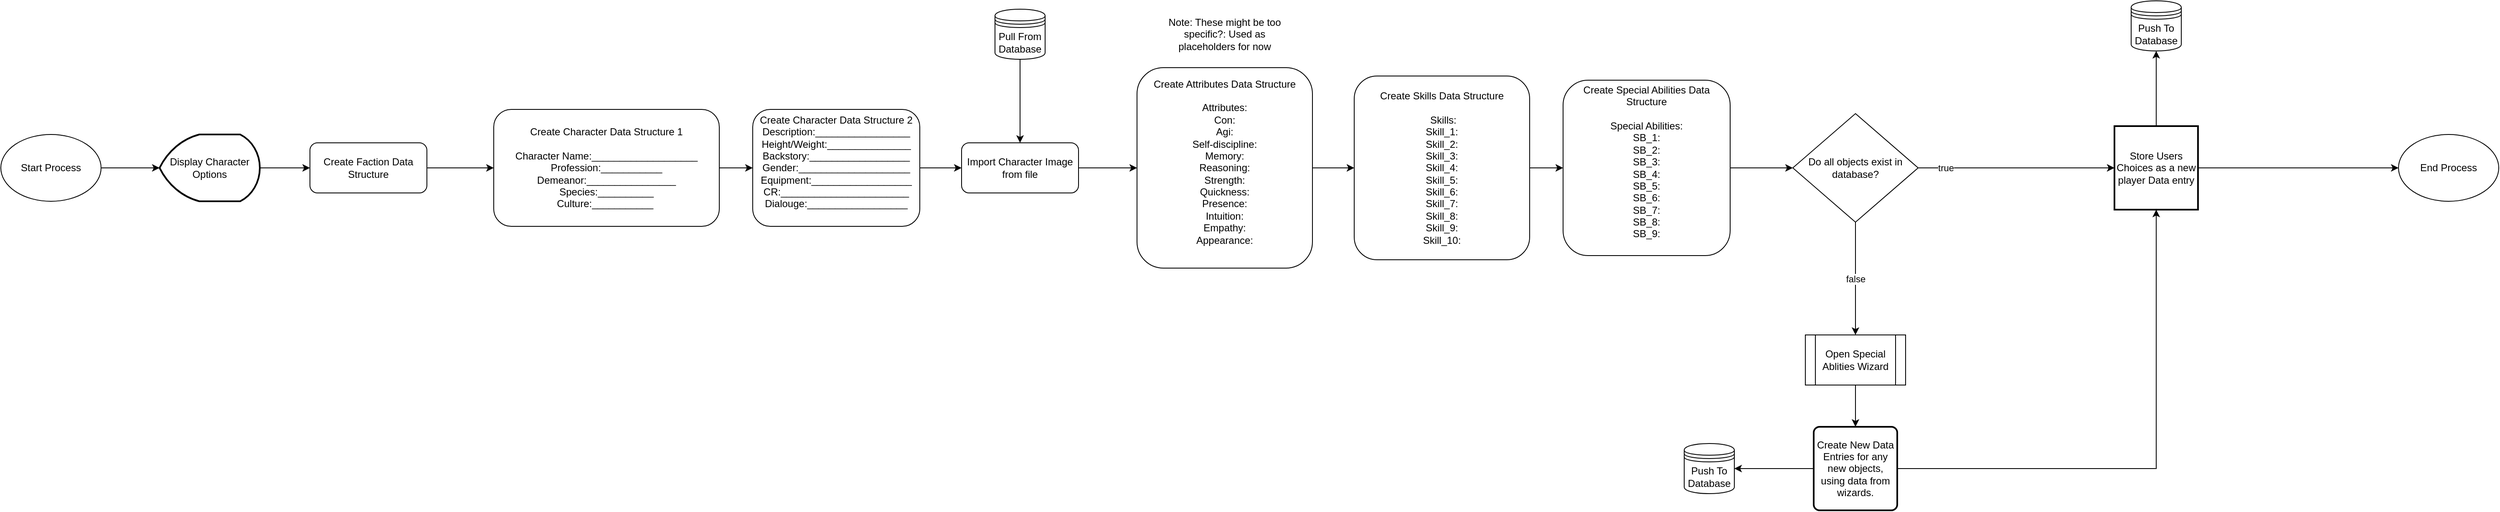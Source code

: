 <mxfile version="20.3.0" type="device"><diagram id="j9d7ekKyi2tb7DcC3AJL" name="Page-1"><mxGraphModel dx="1315" dy="1798" grid="1" gridSize="10" guides="1" tooltips="1" connect="1" arrows="1" fold="1" page="1" pageScale="1" pageWidth="850" pageHeight="1100" math="0" shadow="0"><root><mxCell id="0"/><mxCell id="1" parent="0"/><mxCell id="0GbO6BmHJAj75RWQiOiC-3" style="edgeStyle=orthogonalEdgeStyle;rounded=0;orthogonalLoop=1;jettySize=auto;html=1;" parent="1" source="0GbO6BmHJAj75RWQiOiC-1" target="0GbO6BmHJAj75RWQiOiC-2" edge="1"><mxGeometry relative="1" as="geometry"/></mxCell><mxCell id="0GbO6BmHJAj75RWQiOiC-1" value="Start Process" style="ellipse;whiteSpace=wrap;html=1;" parent="1" vertex="1"><mxGeometry x="30" y="80" width="120" height="80" as="geometry"/></mxCell><mxCell id="Taqpfahhx_EJIvr2_Hkh-5" style="edgeStyle=orthogonalEdgeStyle;rounded=0;orthogonalLoop=1;jettySize=auto;html=1;exitX=1;exitY=0.5;exitDx=0;exitDy=0;exitPerimeter=0;entryX=0;entryY=0.5;entryDx=0;entryDy=0;" parent="1" source="0GbO6BmHJAj75RWQiOiC-2" target="Taqpfahhx_EJIvr2_Hkh-4" edge="1"><mxGeometry relative="1" as="geometry"/></mxCell><mxCell id="0GbO6BmHJAj75RWQiOiC-2" value="Display Character Options" style="strokeWidth=2;html=1;shape=mxgraph.flowchart.display;whiteSpace=wrap;" parent="1" vertex="1"><mxGeometry x="220" y="80" width="120" height="80" as="geometry"/></mxCell><mxCell id="0GbO6BmHJAj75RWQiOiC-18" style="edgeStyle=orthogonalEdgeStyle;rounded=0;orthogonalLoop=1;jettySize=auto;html=1;" parent="1" source="0GbO6BmHJAj75RWQiOiC-5" target="0GbO6BmHJAj75RWQiOiC-19" edge="1"><mxGeometry relative="1" as="geometry"><mxPoint x="2090" y="120" as="targetPoint"/></mxGeometry></mxCell><mxCell id="0GbO6BmHJAj75RWQiOiC-24" style="edgeStyle=orthogonalEdgeStyle;rounded=0;orthogonalLoop=1;jettySize=auto;html=1;exitX=0.5;exitY=0;exitDx=0;exitDy=0;entryX=0.5;entryY=1;entryDx=0;entryDy=0;" parent="1" source="0GbO6BmHJAj75RWQiOiC-5" target="0GbO6BmHJAj75RWQiOiC-22" edge="1"><mxGeometry relative="1" as="geometry"/></mxCell><mxCell id="0GbO6BmHJAj75RWQiOiC-5" value="Store Users Choices as a new player Data entry" style="rounded=1;whiteSpace=wrap;html=1;absoluteArcSize=1;arcSize=0;strokeWidth=2;" parent="1" vertex="1"><mxGeometry x="2560" y="70" width="100" height="100" as="geometry"/></mxCell><mxCell id="0GbO6BmHJAj75RWQiOiC-11" style="edgeStyle=orthogonalEdgeStyle;rounded=0;orthogonalLoop=1;jettySize=auto;html=1;entryX=0;entryY=0.5;entryDx=0;entryDy=0;" parent="1" source="0GbO6BmHJAj75RWQiOiC-6" target="0GbO6BmHJAj75RWQiOiC-7" edge="1"><mxGeometry relative="1" as="geometry"/></mxCell><mxCell id="0GbO6BmHJAj75RWQiOiC-6" value="Create Character Data Structure 1&lt;br&gt;&lt;br&gt;&lt;div&gt;Character Name:___________________&lt;/div&gt;&lt;div&gt;Profession:___________&lt;/div&gt;&lt;div&gt;Demeanor:________________&lt;/div&gt;&lt;div&gt;Species:__________&lt;/div&gt;&lt;span&gt;Culture:___________&lt;/span&gt;&amp;nbsp;&lt;br&gt;" style="rounded=1;whiteSpace=wrap;html=1;" parent="1" vertex="1"><mxGeometry x="620" y="50" width="270" height="140" as="geometry"/></mxCell><mxCell id="Taqpfahhx_EJIvr2_Hkh-9" style="edgeStyle=orthogonalEdgeStyle;rounded=0;orthogonalLoop=1;jettySize=auto;html=1;exitX=1;exitY=0.5;exitDx=0;exitDy=0;" parent="1" source="0GbO6BmHJAj75RWQiOiC-7" target="Taqpfahhx_EJIvr2_Hkh-8" edge="1"><mxGeometry relative="1" as="geometry"/></mxCell><mxCell id="0GbO6BmHJAj75RWQiOiC-7" value="Create Character Data Structure 2&lt;br&gt;&lt;div&gt;Description:_________________&lt;/div&gt;&lt;div&gt;Height/Weight:_______________&lt;/div&gt;&lt;div&gt;Backstory:__________________&lt;/div&gt;&lt;div&gt;Gender:____________________&lt;/div&gt;&lt;div&gt;Equipment:__________________&lt;/div&gt;&lt;div&gt;CR:_______________________&lt;/div&gt;&lt;div&gt;Dialouge:__________________&lt;/div&gt;&amp;nbsp;" style="rounded=1;whiteSpace=wrap;html=1;" parent="1" vertex="1"><mxGeometry x="930" y="50" width="200" height="140" as="geometry"/></mxCell><mxCell id="0GbO6BmHJAj75RWQiOiC-13" style="edgeStyle=orthogonalEdgeStyle;rounded=0;orthogonalLoop=1;jettySize=auto;html=1;" parent="1" source="0GbO6BmHJAj75RWQiOiC-8" target="0GbO6BmHJAj75RWQiOiC-10" edge="1"><mxGeometry relative="1" as="geometry"/></mxCell><mxCell id="0GbO6BmHJAj75RWQiOiC-8" value="Create Attributes Data Structure&lt;br&gt;&lt;br&gt;&lt;div&gt;Attributes:&lt;/div&gt;&lt;div&gt;Con:&lt;/div&gt;&lt;div&gt;Agi:&lt;/div&gt;&lt;div&gt;Self-discipline:&lt;/div&gt;&lt;div&gt;Memory:&lt;/div&gt;&lt;div&gt;Reasoning:&lt;/div&gt;&lt;div&gt;Strength:&lt;/div&gt;&lt;div&gt;Quickness:&lt;/div&gt;&lt;div&gt;Presence:&lt;/div&gt;&lt;div&gt;Intuition:&lt;/div&gt;&lt;div&gt;Empathy:&lt;/div&gt;&lt;div&gt;Appearance:&lt;/div&gt;&amp;nbsp;" style="rounded=1;whiteSpace=wrap;html=1;" parent="1" vertex="1"><mxGeometry x="1390" width="210" height="240" as="geometry"/></mxCell><mxCell id="0GbO6BmHJAj75RWQiOiC-27" style="edgeStyle=orthogonalEdgeStyle;rounded=0;orthogonalLoop=1;jettySize=auto;html=1;exitX=1;exitY=0.5;exitDx=0;exitDy=0;entryX=0;entryY=0.5;entryDx=0;entryDy=0;" parent="1" source="0GbO6BmHJAj75RWQiOiC-9" target="0GbO6BmHJAj75RWQiOiC-26" edge="1"><mxGeometry relative="1" as="geometry"><mxPoint x="2125" y="120" as="targetPoint"/></mxGeometry></mxCell><mxCell id="0GbO6BmHJAj75RWQiOiC-9" value="Create Special Abilities Data Structure&lt;br&gt;&lt;br&gt;&lt;div&gt;Special Abilities:&lt;/div&gt;&lt;div&gt;SB_1:&lt;/div&gt;&lt;div&gt;SB_2:&lt;/div&gt;&lt;div&gt;SB_3:&lt;/div&gt;&lt;div&gt;SB_4:&lt;/div&gt;&lt;div&gt;SB_5:&lt;/div&gt;&lt;div&gt;SB_6:&lt;/div&gt;&lt;div&gt;SB_7:&lt;/div&gt;&lt;div&gt;SB_8:&lt;/div&gt;&lt;div&gt;SB_9:&lt;/div&gt;&amp;nbsp;" style="rounded=1;whiteSpace=wrap;html=1;" parent="1" vertex="1"><mxGeometry x="1900" y="15" width="200" height="210" as="geometry"/></mxCell><mxCell id="0GbO6BmHJAj75RWQiOiC-14" style="edgeStyle=orthogonalEdgeStyle;rounded=0;orthogonalLoop=1;jettySize=auto;html=1;" parent="1" source="0GbO6BmHJAj75RWQiOiC-10" target="0GbO6BmHJAj75RWQiOiC-9" edge="1"><mxGeometry relative="1" as="geometry"/></mxCell><mxCell id="0GbO6BmHJAj75RWQiOiC-10" value="Create Skills Data Structure&lt;br&gt;&lt;br&gt;&amp;nbsp;&lt;span&gt;Skills:&lt;/span&gt;&lt;div&gt;Skill_1:&lt;/div&gt;&lt;div&gt;Skill_2:&lt;/div&gt;&lt;div&gt;Skill_3:&lt;/div&gt;&lt;div&gt;Skill_4:&lt;/div&gt;&lt;div&gt;Skill_5:&lt;/div&gt;&lt;div&gt;Skill_6:&lt;/div&gt;&lt;div&gt;Skill_7:&lt;/div&gt;&lt;div&gt;Skill_8:&lt;/div&gt;&lt;div&gt;Skill_9:&lt;/div&gt;&lt;div&gt;Skill_10:&lt;/div&gt;" style="rounded=1;whiteSpace=wrap;html=1;arcSize=13;" parent="1" vertex="1"><mxGeometry x="1650" y="10" width="210" height="220" as="geometry"/></mxCell><mxCell id="0GbO6BmHJAj75RWQiOiC-19" value="End Process" style="ellipse;whiteSpace=wrap;html=1;" parent="1" vertex="1"><mxGeometry x="2900" y="80" width="120" height="80" as="geometry"/></mxCell><mxCell id="0GbO6BmHJAj75RWQiOiC-22" value="Push To&lt;br&gt;Database" style="shape=datastore;whiteSpace=wrap;html=1;" parent="1" vertex="1"><mxGeometry x="2580" y="-80" width="60" height="60" as="geometry"/></mxCell><mxCell id="0GbO6BmHJAj75RWQiOiC-28" value="false" style="edgeStyle=orthogonalEdgeStyle;rounded=0;orthogonalLoop=1;jettySize=auto;html=1;entryX=0.5;entryY=0;entryDx=0;entryDy=0;" parent="1" source="0GbO6BmHJAj75RWQiOiC-26" target="0GbO6BmHJAj75RWQiOiC-34" edge="1"><mxGeometry relative="1" as="geometry"><mxPoint x="1885" y="270" as="targetPoint"/></mxGeometry></mxCell><mxCell id="0GbO6BmHJAj75RWQiOiC-29" value="true" style="edgeStyle=orthogonalEdgeStyle;rounded=0;orthogonalLoop=1;jettySize=auto;html=1;exitX=1;exitY=0.5;exitDx=0;exitDy=0;" parent="1" source="0GbO6BmHJAj75RWQiOiC-26" target="0GbO6BmHJAj75RWQiOiC-5" edge="1"><mxGeometry relative="1" as="geometry"><Array as="points"><mxPoint x="2240" y="120"/><mxPoint x="2240" y="120"/></Array></mxGeometry></mxCell><mxCell id="0GbO6BmHJAj75RWQiOiC-26" value="Do all objects exist in database?" style="rhombus;whiteSpace=wrap;html=1;" parent="1" vertex="1"><mxGeometry x="2175" y="55" width="150" height="130" as="geometry"/></mxCell><mxCell id="0GbO6BmHJAj75RWQiOiC-39" style="edgeStyle=orthogonalEdgeStyle;rounded=0;orthogonalLoop=1;jettySize=auto;html=1;entryX=1;entryY=0.5;entryDx=0;entryDy=0;" parent="1" source="0GbO6BmHJAj75RWQiOiC-33" target="0GbO6BmHJAj75RWQiOiC-38" edge="1"><mxGeometry relative="1" as="geometry"/></mxCell><mxCell id="0GbO6BmHJAj75RWQiOiC-40" style="edgeStyle=orthogonalEdgeStyle;rounded=0;orthogonalLoop=1;jettySize=auto;html=1;entryX=0.5;entryY=1;entryDx=0;entryDy=0;" parent="1" source="0GbO6BmHJAj75RWQiOiC-33" target="0GbO6BmHJAj75RWQiOiC-5" edge="1"><mxGeometry relative="1" as="geometry"/></mxCell><mxCell id="0GbO6BmHJAj75RWQiOiC-33" value="Create New Data Entries for any new objects, using data from wizards." style="rounded=1;whiteSpace=wrap;html=1;absoluteArcSize=1;arcSize=14;strokeWidth=2;" parent="1" vertex="1"><mxGeometry x="2200" y="430" width="100" height="100" as="geometry"/></mxCell><mxCell id="0GbO6BmHJAj75RWQiOiC-37" style="edgeStyle=orthogonalEdgeStyle;rounded=0;orthogonalLoop=1;jettySize=auto;html=1;exitX=0.5;exitY=1;exitDx=0;exitDy=0;entryX=0.5;entryY=0;entryDx=0;entryDy=0;" parent="1" source="0GbO6BmHJAj75RWQiOiC-34" target="0GbO6BmHJAj75RWQiOiC-33" edge="1"><mxGeometry relative="1" as="geometry"/></mxCell><mxCell id="0GbO6BmHJAj75RWQiOiC-34" value="Open Special Ablities Wizard" style="shape=process;whiteSpace=wrap;html=1;backgroundOutline=1;" parent="1" vertex="1"><mxGeometry x="2190" y="320" width="120" height="60" as="geometry"/></mxCell><mxCell id="0GbO6BmHJAj75RWQiOiC-38" value="Push To&lt;br&gt;Database" style="shape=datastore;whiteSpace=wrap;html=1;" parent="1" vertex="1"><mxGeometry x="2045" y="450" width="60" height="60" as="geometry"/></mxCell><mxCell id="Taqpfahhx_EJIvr2_Hkh-7" value="" style="edgeStyle=orthogonalEdgeStyle;rounded=0;orthogonalLoop=1;jettySize=auto;html=1;" parent="1" source="Taqpfahhx_EJIvr2_Hkh-4" target="0GbO6BmHJAj75RWQiOiC-6" edge="1"><mxGeometry relative="1" as="geometry"/></mxCell><mxCell id="Taqpfahhx_EJIvr2_Hkh-4" value="Create Faction Data Structure" style="rounded=1;whiteSpace=wrap;html=1;" parent="1" vertex="1"><mxGeometry x="400" y="90" width="140" height="60" as="geometry"/></mxCell><mxCell id="Taqpfahhx_EJIvr2_Hkh-10" style="edgeStyle=orthogonalEdgeStyle;rounded=0;orthogonalLoop=1;jettySize=auto;html=1;" parent="1" source="Taqpfahhx_EJIvr2_Hkh-8" target="0GbO6BmHJAj75RWQiOiC-8" edge="1"><mxGeometry relative="1" as="geometry"/></mxCell><mxCell id="Taqpfahhx_EJIvr2_Hkh-8" value="Import Character Image from file" style="rounded=1;whiteSpace=wrap;html=1;" parent="1" vertex="1"><mxGeometry x="1180" y="90" width="140" height="60" as="geometry"/></mxCell><mxCell id="Taqpfahhx_EJIvr2_Hkh-12" style="edgeStyle=orthogonalEdgeStyle;rounded=0;orthogonalLoop=1;jettySize=auto;html=1;entryX=0.5;entryY=0;entryDx=0;entryDy=0;" parent="1" source="Taqpfahhx_EJIvr2_Hkh-11" target="Taqpfahhx_EJIvr2_Hkh-8" edge="1"><mxGeometry relative="1" as="geometry"/></mxCell><mxCell id="Taqpfahhx_EJIvr2_Hkh-11" value="Pull From Database" style="shape=datastore;whiteSpace=wrap;html=1;" parent="1" vertex="1"><mxGeometry x="1220" y="-70" width="60" height="60" as="geometry"/></mxCell><mxCell id="nffvPOVmt8oI6Q2ie0Bu-1" value="Note: These might be too specific?: Used as placeholders for now" style="text;html=1;strokeColor=none;fillColor=none;align=center;verticalAlign=middle;whiteSpace=wrap;rounded=0;" vertex="1" parent="1"><mxGeometry x="1410" y="-55" width="170" height="30" as="geometry"/></mxCell></root></mxGraphModel></diagram></mxfile>
